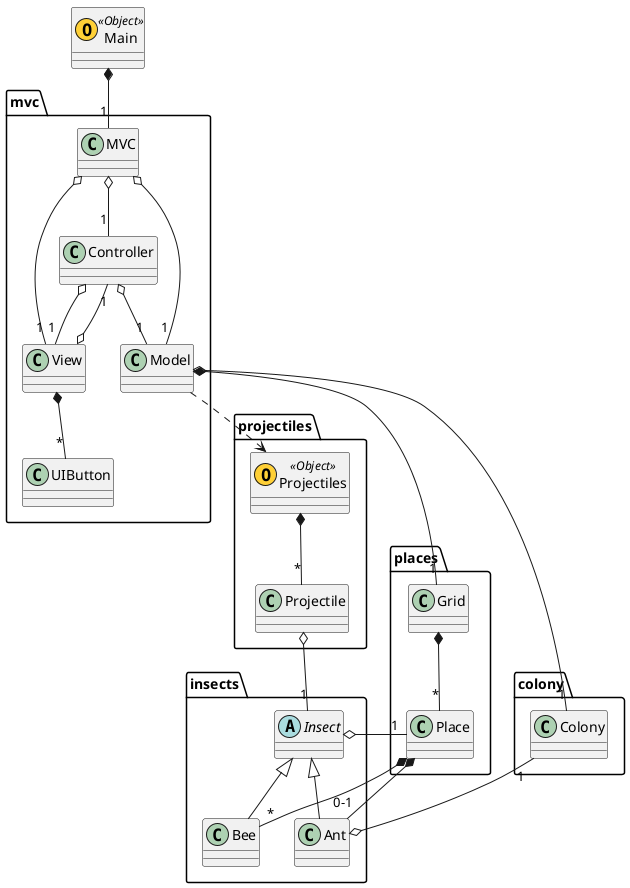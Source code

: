 @startuml

class Main << (O,#FFD036) Object >>
package projectiles {
class Projectiles << (O,#FFD036) Object >>
class Projectile
}
package places {
class Grid
class Place
}
package mvc {
class MVC
class Model
class Controller
class View
class UIButton
}
package insects {
abstract class Insect
class Ant
class Bee
}
package colony {
class Colony
}

Main *-- "1" MVC
MVC o-- "1" Model
MVC o-- "1" Controller
MVC o-- "1" View
Controller o-- "1" Model
Controller o-- "1" View
View o-- "1" Controller
View *-- "*" UIButton

Model o-- "1" Colony
Model *-- "1" Grid
Model ..> Projectiles

Grid *-- "*" Place
Place *-- "0-1" Ant
Place *-- "*" Bee

Insect o-- "1" Place
Ant o-up- "1" Colony

Insect <|-- Ant
Insect <|-- Bee

Projectiles *-- "*" Projectile
Projectile o-- "1" Insect

@enduml
